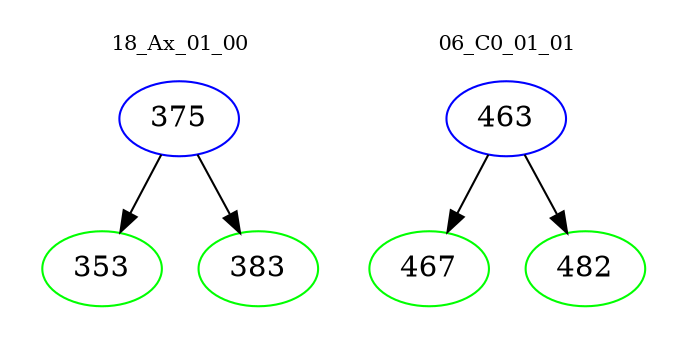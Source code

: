 digraph{
subgraph cluster_0 {
color = white
label = "18_Ax_01_00";
fontsize=10;
T0_375 [label="375", color="blue"]
T0_375 -> T0_353 [color="black"]
T0_353 [label="353", color="green"]
T0_375 -> T0_383 [color="black"]
T0_383 [label="383", color="green"]
}
subgraph cluster_1 {
color = white
label = "06_C0_01_01";
fontsize=10;
T1_463 [label="463", color="blue"]
T1_463 -> T1_467 [color="black"]
T1_467 [label="467", color="green"]
T1_463 -> T1_482 [color="black"]
T1_482 [label="482", color="green"]
}
}
